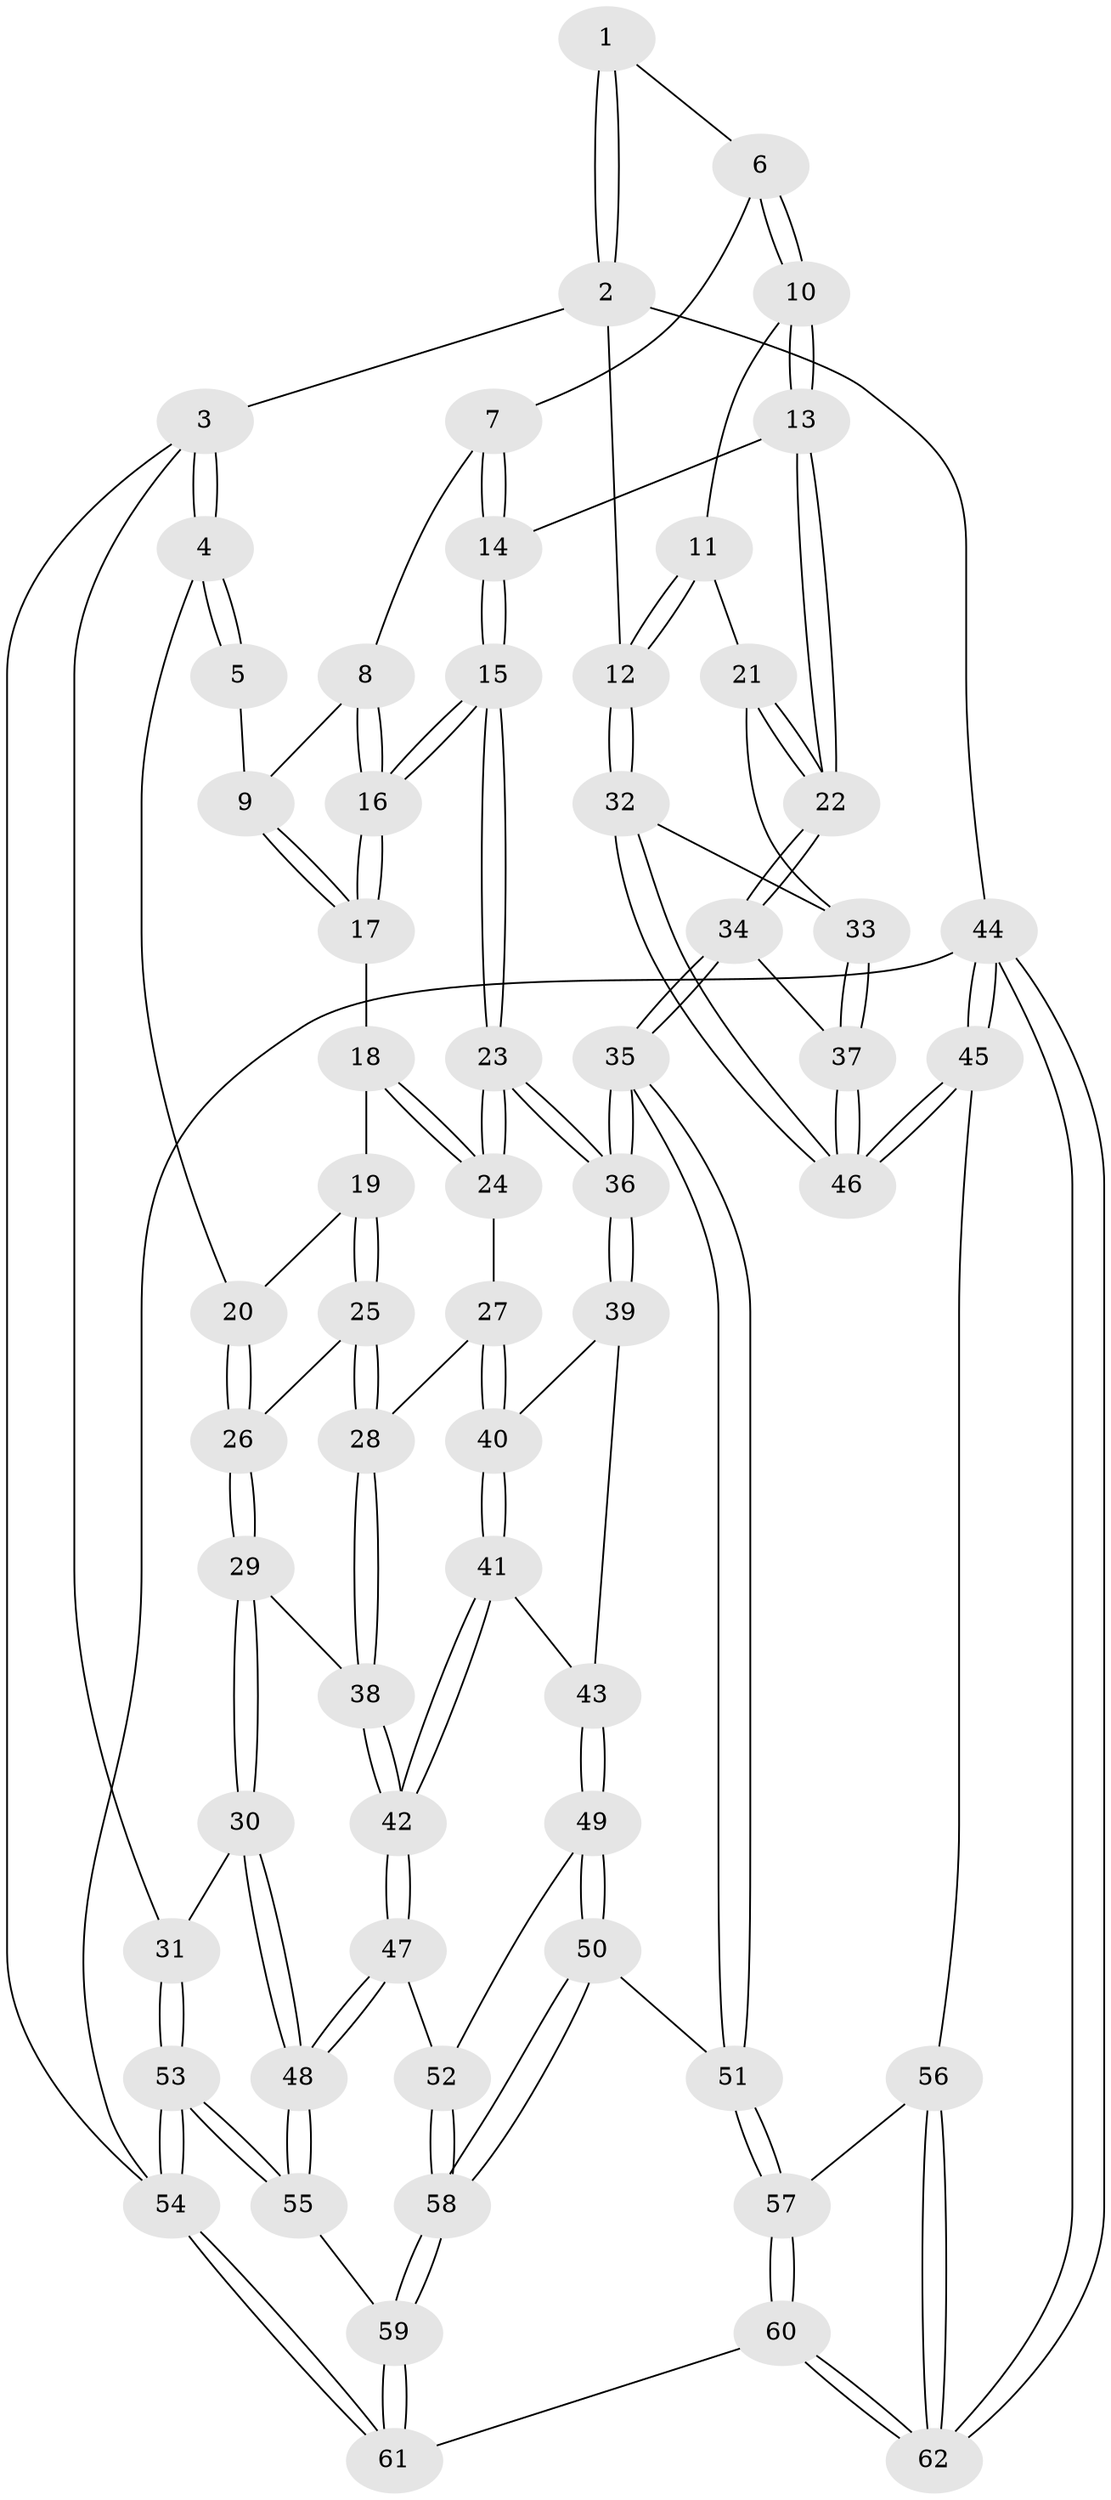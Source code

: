 // Generated by graph-tools (version 1.1) at 2025/27/03/09/25 03:27:17]
// undirected, 62 vertices, 152 edges
graph export_dot {
graph [start="1"]
  node [color=gray90,style=filled];
  1 [pos="+0.570086565063608+0"];
  2 [pos="+1+0"];
  3 [pos="+0+0"];
  4 [pos="+0+0"];
  5 [pos="+0.06821434847776355+0"];
  6 [pos="+0.5807296533494513+0"];
  7 [pos="+0.5723814996508136+0"];
  8 [pos="+0.55369325279669+0.021968061466098355"];
  9 [pos="+0.3714461435043056+0.16712342452931092"];
  10 [pos="+0.7148727847309463+0.1189338158002371"];
  11 [pos="+0.9102112888730785+0.1547013433385208"];
  12 [pos="+1+0"];
  13 [pos="+0.7152782237571645+0.22993416485668383"];
  14 [pos="+0.6170205099780053+0.3074699499863203"];
  15 [pos="+0.5681000887428936+0.3983013149610227"];
  16 [pos="+0.48516213548662573+0.2758096145744317"];
  17 [pos="+0.33813832478790784+0.24534987251833001"];
  18 [pos="+0.32938918528614075+0.2498539988920345"];
  19 [pos="+0.24706292838677446+0.24765161285505102"];
  20 [pos="+0.13740287693777695+0.18075763145191537"];
  21 [pos="+0.8494128181500906+0.29680004514923525"];
  22 [pos="+0.8129326543669304+0.31471177071830625"];
  23 [pos="+0.5759174423310065+0.47743792494341497"];
  24 [pos="+0.37830546007509236+0.4377023914003692"];
  25 [pos="+0.23383575408777496+0.4092507630307385"];
  26 [pos="+0.11060261538522244+0.34278277097315685"];
  27 [pos="+0.3117058296966349+0.4616553527325169"];
  28 [pos="+0.24452171284573573+0.4628636055822923"];
  29 [pos="+0.02631987873313433+0.4913948711629791"];
  30 [pos="+0.0022471763193292016+0.5037707623307637"];
  31 [pos="+0+0.4805822207896532"];
  32 [pos="+1+0.37716463665289773"];
  33 [pos="+0.9125048210939519+0.3393299851979991"];
  34 [pos="+0.6810173688438409+0.5553557700747985"];
  35 [pos="+0.6610516073505684+0.5635597846652323"];
  36 [pos="+0.5824506830601479+0.48679735048781964"];
  37 [pos="+0.8870050727364512+0.5534327868949273"];
  38 [pos="+0.23177957921514422+0.4741858731516823"];
  39 [pos="+0.3845919845176873+0.5827353862228967"];
  40 [pos="+0.3434924428574913+0.5833244037898143"];
  41 [pos="+0.3048440269044244+0.6242825633587489"];
  42 [pos="+0.24220462972277737+0.6701315862644348"];
  43 [pos="+0.3857412685825913+0.6347960203146344"];
  44 [pos="+1+1"];
  45 [pos="+1+0.6974370056356619"];
  46 [pos="+1+0.6023214198747382"];
  47 [pos="+0.2244994347763648+0.7163713333245265"];
  48 [pos="+0.1712259244184868+0.7468643197160013"];
  49 [pos="+0.4460915756600301+0.7332327462145853"];
  50 [pos="+0.5292196297802605+0.7450903922152298"];
  51 [pos="+0.629573560818064+0.7259864220575043"];
  52 [pos="+0.3297628063334156+0.7384636753812363"];
  53 [pos="+0+1"];
  54 [pos="+0+1"];
  55 [pos="+0.15677382365253784+0.7761917656200179"];
  56 [pos="+0.8279600722287438+0.8526794760491139"];
  57 [pos="+0.6579352234216679+0.7872031711715206"];
  58 [pos="+0.3656290654531307+0.9229312586366422"];
  59 [pos="+0.3416403829433986+0.9700751125627849"];
  60 [pos="+0.5581681201745651+1"];
  61 [pos="+0.37298304408215166+1"];
  62 [pos="+1+1"];
  1 -- 2;
  1 -- 2;
  1 -- 6;
  2 -- 3;
  2 -- 12;
  2 -- 44;
  3 -- 4;
  3 -- 4;
  3 -- 31;
  3 -- 54;
  4 -- 5;
  4 -- 5;
  4 -- 20;
  5 -- 9;
  6 -- 7;
  6 -- 10;
  6 -- 10;
  7 -- 8;
  7 -- 14;
  7 -- 14;
  8 -- 9;
  8 -- 16;
  8 -- 16;
  9 -- 17;
  9 -- 17;
  10 -- 11;
  10 -- 13;
  10 -- 13;
  11 -- 12;
  11 -- 12;
  11 -- 21;
  12 -- 32;
  12 -- 32;
  13 -- 14;
  13 -- 22;
  13 -- 22;
  14 -- 15;
  14 -- 15;
  15 -- 16;
  15 -- 16;
  15 -- 23;
  15 -- 23;
  16 -- 17;
  16 -- 17;
  17 -- 18;
  18 -- 19;
  18 -- 24;
  18 -- 24;
  19 -- 20;
  19 -- 25;
  19 -- 25;
  20 -- 26;
  20 -- 26;
  21 -- 22;
  21 -- 22;
  21 -- 33;
  22 -- 34;
  22 -- 34;
  23 -- 24;
  23 -- 24;
  23 -- 36;
  23 -- 36;
  24 -- 27;
  25 -- 26;
  25 -- 28;
  25 -- 28;
  26 -- 29;
  26 -- 29;
  27 -- 28;
  27 -- 40;
  27 -- 40;
  28 -- 38;
  28 -- 38;
  29 -- 30;
  29 -- 30;
  29 -- 38;
  30 -- 31;
  30 -- 48;
  30 -- 48;
  31 -- 53;
  31 -- 53;
  32 -- 33;
  32 -- 46;
  32 -- 46;
  33 -- 37;
  33 -- 37;
  34 -- 35;
  34 -- 35;
  34 -- 37;
  35 -- 36;
  35 -- 36;
  35 -- 51;
  35 -- 51;
  36 -- 39;
  36 -- 39;
  37 -- 46;
  37 -- 46;
  38 -- 42;
  38 -- 42;
  39 -- 40;
  39 -- 43;
  40 -- 41;
  40 -- 41;
  41 -- 42;
  41 -- 42;
  41 -- 43;
  42 -- 47;
  42 -- 47;
  43 -- 49;
  43 -- 49;
  44 -- 45;
  44 -- 45;
  44 -- 62;
  44 -- 62;
  44 -- 54;
  45 -- 46;
  45 -- 46;
  45 -- 56;
  47 -- 48;
  47 -- 48;
  47 -- 52;
  48 -- 55;
  48 -- 55;
  49 -- 50;
  49 -- 50;
  49 -- 52;
  50 -- 51;
  50 -- 58;
  50 -- 58;
  51 -- 57;
  51 -- 57;
  52 -- 58;
  52 -- 58;
  53 -- 54;
  53 -- 54;
  53 -- 55;
  53 -- 55;
  54 -- 61;
  54 -- 61;
  55 -- 59;
  56 -- 57;
  56 -- 62;
  56 -- 62;
  57 -- 60;
  57 -- 60;
  58 -- 59;
  58 -- 59;
  59 -- 61;
  59 -- 61;
  60 -- 61;
  60 -- 62;
  60 -- 62;
}
